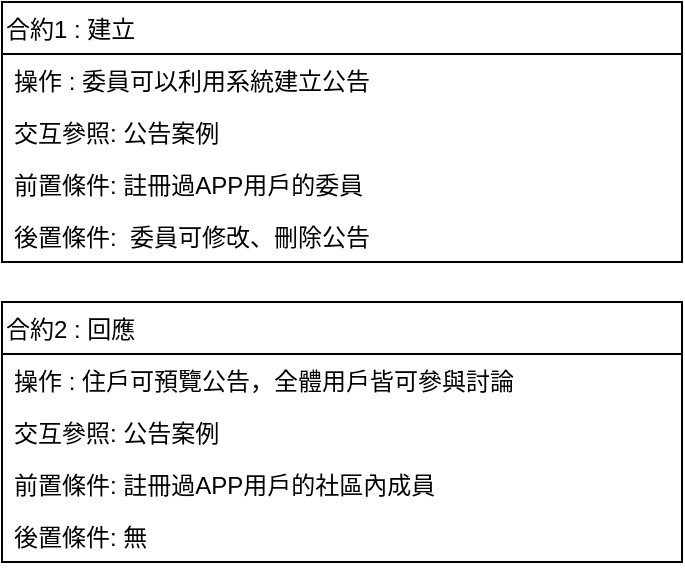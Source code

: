 <mxfile>
    <diagram id="9tPoMudD0EsFpAGn6Bpd" name="第1頁">
        <mxGraphModel dx="559" dy="374" grid="1" gridSize="10" guides="1" tooltips="1" connect="1" arrows="1" fold="1" page="1" pageScale="1" pageWidth="827" pageHeight="1169" math="0" shadow="0">
            <root>
                <mxCell id="0"/>
                <mxCell id="1" parent="0"/>
                <mxCell id="5" value="合約1 : 建立" style="swimlane;fontStyle=0;childLayout=stackLayout;horizontal=1;startSize=26;fillColor=none;horizontalStack=0;resizeParent=1;resizeParentMax=0;resizeLast=0;collapsible=1;marginBottom=0;align=left;" vertex="1" parent="1">
                    <mxGeometry x="210" y="10" width="340" height="130" as="geometry"/>
                </mxCell>
                <mxCell id="6" value="操作 : 委員可以利用系統建立公告" style="text;strokeColor=none;fillColor=none;align=left;verticalAlign=top;spacingLeft=4;spacingRight=4;overflow=hidden;rotatable=0;points=[[0,0.5],[1,0.5]];portConstraint=eastwest;" vertex="1" parent="5">
                    <mxGeometry y="26" width="340" height="26" as="geometry"/>
                </mxCell>
                <mxCell id="7" value="交互參照: 公告案例" style="text;strokeColor=none;fillColor=none;align=left;verticalAlign=top;spacingLeft=4;spacingRight=4;overflow=hidden;rotatable=0;points=[[0,0.5],[1,0.5]];portConstraint=eastwest;" vertex="1" parent="5">
                    <mxGeometry y="52" width="340" height="26" as="geometry"/>
                </mxCell>
                <mxCell id="8" value="前置條件: 註冊過APP用戶的委員" style="text;strokeColor=none;fillColor=none;align=left;verticalAlign=top;spacingLeft=4;spacingRight=4;overflow=hidden;rotatable=0;points=[[0,0.5],[1,0.5]];portConstraint=eastwest;" vertex="1" parent="5">
                    <mxGeometry y="78" width="340" height="26" as="geometry"/>
                </mxCell>
                <mxCell id="10" value="後置條件:  委員可修改、刪除公告" style="text;strokeColor=none;fillColor=none;align=left;verticalAlign=top;spacingLeft=4;spacingRight=4;overflow=hidden;rotatable=0;points=[[0,0.5],[1,0.5]];portConstraint=eastwest;" vertex="1" parent="5">
                    <mxGeometry y="104" width="340" height="26" as="geometry"/>
                </mxCell>
                <mxCell id="11" value="合約2 : 回應" style="swimlane;fontStyle=0;childLayout=stackLayout;horizontal=1;startSize=26;fillColor=none;horizontalStack=0;resizeParent=1;resizeParentMax=0;resizeLast=0;collapsible=1;marginBottom=0;align=left;" vertex="1" parent="1">
                    <mxGeometry x="210" y="160" width="340" height="130" as="geometry"/>
                </mxCell>
                <mxCell id="12" value="操作 : 住戶可預覽公告，全體用戶皆可參與討論" style="text;strokeColor=none;fillColor=none;align=left;verticalAlign=top;spacingLeft=4;spacingRight=4;overflow=hidden;rotatable=0;points=[[0,0.5],[1,0.5]];portConstraint=eastwest;" vertex="1" parent="11">
                    <mxGeometry y="26" width="340" height="26" as="geometry"/>
                </mxCell>
                <mxCell id="13" value="交互參照: 公告案例" style="text;strokeColor=none;fillColor=none;align=left;verticalAlign=top;spacingLeft=4;spacingRight=4;overflow=hidden;rotatable=0;points=[[0,0.5],[1,0.5]];portConstraint=eastwest;" vertex="1" parent="11">
                    <mxGeometry y="52" width="340" height="26" as="geometry"/>
                </mxCell>
                <mxCell id="14" value="前置條件: 註冊過APP用戶的社區內成員" style="text;strokeColor=none;fillColor=none;align=left;verticalAlign=top;spacingLeft=4;spacingRight=4;overflow=hidden;rotatable=0;points=[[0,0.5],[1,0.5]];portConstraint=eastwest;" vertex="1" parent="11">
                    <mxGeometry y="78" width="340" height="26" as="geometry"/>
                </mxCell>
                <mxCell id="15" value="後置條件: 無" style="text;strokeColor=none;fillColor=none;align=left;verticalAlign=top;spacingLeft=4;spacingRight=4;overflow=hidden;rotatable=0;points=[[0,0.5],[1,0.5]];portConstraint=eastwest;" vertex="1" parent="11">
                    <mxGeometry y="104" width="340" height="26" as="geometry"/>
                </mxCell>
            </root>
        </mxGraphModel>
    </diagram>
</mxfile>